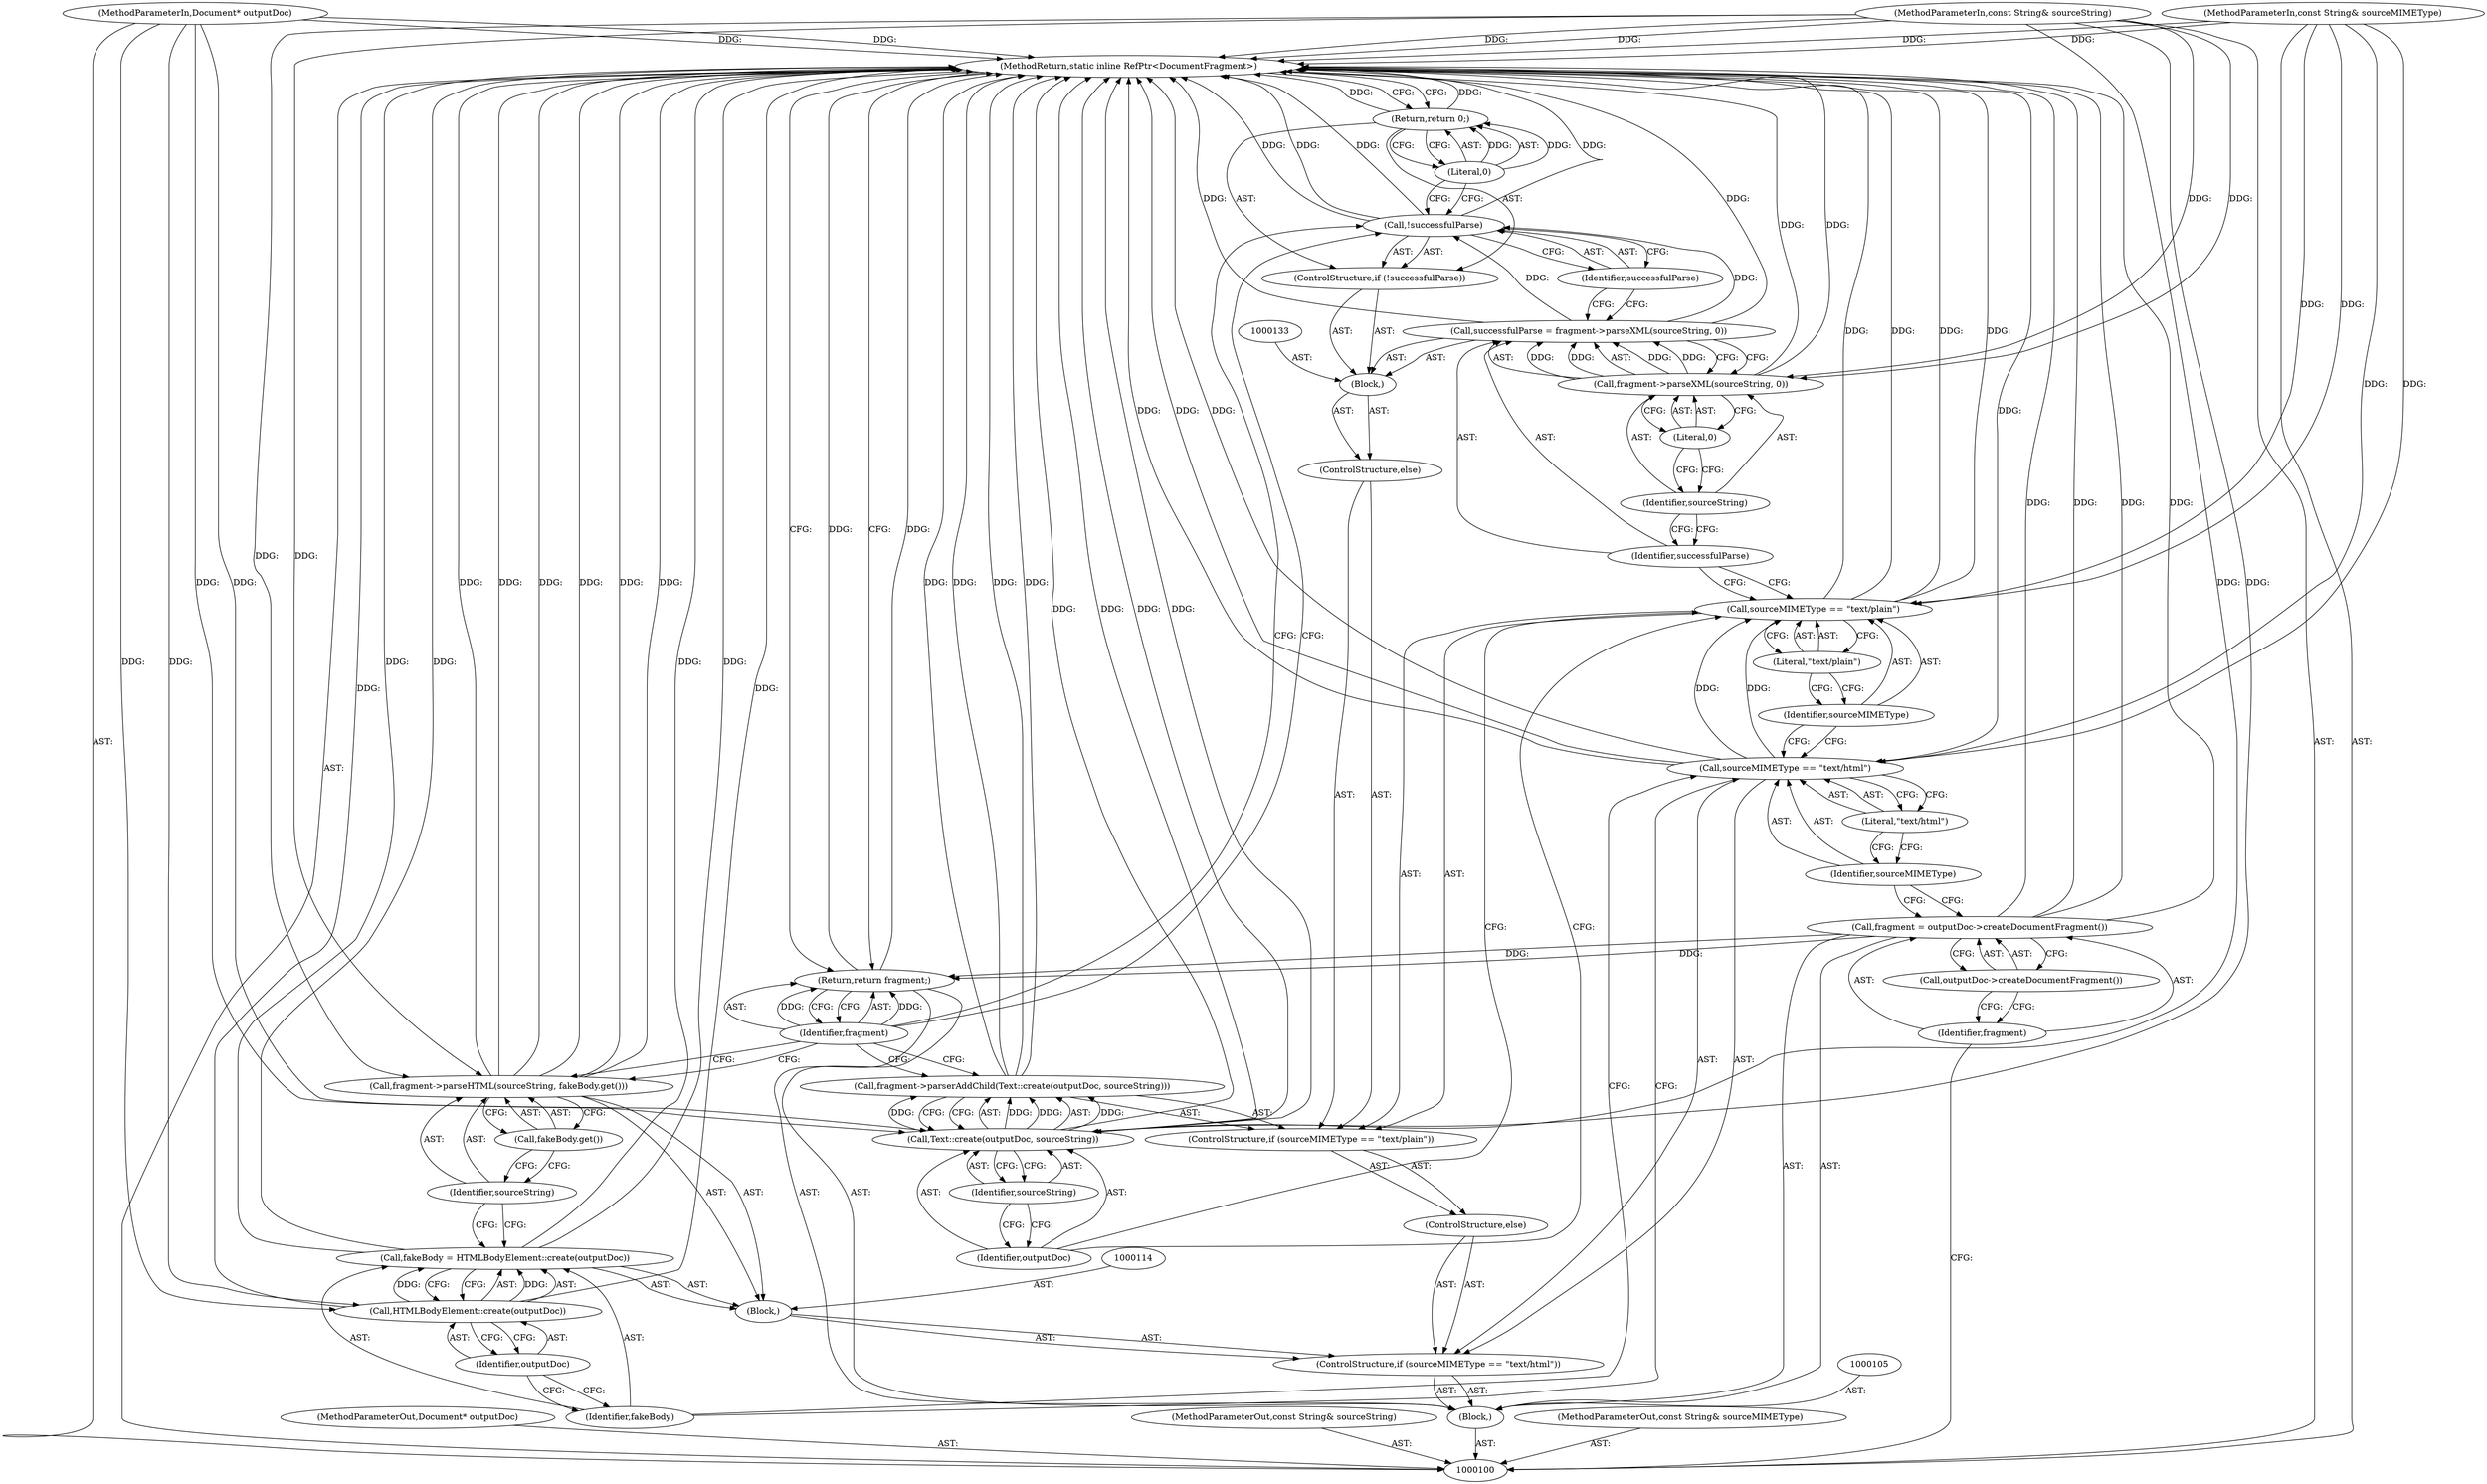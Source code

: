 digraph "1_Chrome_73edae623529f04c668268de49d00324b96166a2_9" {
"1000146" [label="(MethodReturn,static inline RefPtr<DocumentFragment>)"];
"1000103" [label="(MethodParameterIn,Document* outputDoc)"];
"1000202" [label="(MethodParameterOut,Document* outputDoc)"];
"1000101" [label="(MethodParameterIn,const String& sourceString)"];
"1000200" [label="(MethodParameterOut,const String& sourceString)"];
"1000102" [label="(MethodParameterIn,const String& sourceMIMEType)"];
"1000201" [label="(MethodParameterOut,const String& sourceMIMEType)"];
"1000134" [label="(Call,successfulParse = fragment->parseXML(sourceString, 0))"];
"1000135" [label="(Identifier,successfulParse)"];
"1000136" [label="(Call,fragment->parseXML(sourceString, 0))"];
"1000137" [label="(Identifier,sourceString)"];
"1000138" [label="(Literal,0)"];
"1000132" [label="(Block,)"];
"1000140" [label="(Call,!successfulParse)"];
"1000141" [label="(Identifier,successfulParse)"];
"1000139" [label="(ControlStructure,if (!successfulParse))"];
"1000142" [label="(Return,return 0;)"];
"1000143" [label="(Literal,0)"];
"1000145" [label="(Identifier,fragment)"];
"1000144" [label="(Return,return fragment;)"];
"1000104" [label="(Block,)"];
"1000106" [label="(Call,fragment = outputDoc->createDocumentFragment())"];
"1000107" [label="(Identifier,fragment)"];
"1000108" [label="(Call,outputDoc->createDocumentFragment())"];
"1000112" [label="(Literal,\"text/html\")"];
"1000109" [label="(ControlStructure,if (sourceMIMEType == \"text/html\"))"];
"1000110" [label="(Call,sourceMIMEType == \"text/html\")"];
"1000111" [label="(Identifier,sourceMIMEType)"];
"1000115" [label="(Call,fakeBody = HTMLBodyElement::create(outputDoc))"];
"1000116" [label="(Identifier,fakeBody)"];
"1000117" [label="(Call,HTMLBodyElement::create(outputDoc))"];
"1000118" [label="(Identifier,outputDoc)"];
"1000113" [label="(Block,)"];
"1000120" [label="(Identifier,sourceString)"];
"1000121" [label="(Call,fakeBody.get())"];
"1000119" [label="(Call,fragment->parseHTML(sourceString, fakeBody.get()))"];
"1000123" [label="(ControlStructure,if (sourceMIMEType == \"text/plain\"))"];
"1000124" [label="(Call,sourceMIMEType == \"text/plain\")"];
"1000125" [label="(Identifier,sourceMIMEType)"];
"1000126" [label="(Literal,\"text/plain\")"];
"1000122" [label="(ControlStructure,else)"];
"1000128" [label="(Call,Text::create(outputDoc, sourceString))"];
"1000129" [label="(Identifier,outputDoc)"];
"1000130" [label="(Identifier,sourceString)"];
"1000127" [label="(Call,fragment->parserAddChild(Text::create(outputDoc, sourceString)))"];
"1000131" [label="(ControlStructure,else)"];
"1000146" -> "1000100"  [label="AST: "];
"1000146" -> "1000142"  [label="CFG: "];
"1000146" -> "1000144"  [label="CFG: "];
"1000144" -> "1000146"  [label="DDG: "];
"1000142" -> "1000146"  [label="DDG: "];
"1000115" -> "1000146"  [label="DDG: "];
"1000115" -> "1000146"  [label="DDG: "];
"1000128" -> "1000146"  [label="DDG: "];
"1000128" -> "1000146"  [label="DDG: "];
"1000124" -> "1000146"  [label="DDG: "];
"1000124" -> "1000146"  [label="DDG: "];
"1000106" -> "1000146"  [label="DDG: "];
"1000106" -> "1000146"  [label="DDG: "];
"1000140" -> "1000146"  [label="DDG: "];
"1000140" -> "1000146"  [label="DDG: "];
"1000127" -> "1000146"  [label="DDG: "];
"1000127" -> "1000146"  [label="DDG: "];
"1000117" -> "1000146"  [label="DDG: "];
"1000102" -> "1000146"  [label="DDG: "];
"1000134" -> "1000146"  [label="DDG: "];
"1000119" -> "1000146"  [label="DDG: "];
"1000119" -> "1000146"  [label="DDG: "];
"1000119" -> "1000146"  [label="DDG: "];
"1000103" -> "1000146"  [label="DDG: "];
"1000101" -> "1000146"  [label="DDG: "];
"1000110" -> "1000146"  [label="DDG: "];
"1000110" -> "1000146"  [label="DDG: "];
"1000136" -> "1000146"  [label="DDG: "];
"1000103" -> "1000100"  [label="AST: "];
"1000103" -> "1000146"  [label="DDG: "];
"1000103" -> "1000117"  [label="DDG: "];
"1000103" -> "1000128"  [label="DDG: "];
"1000202" -> "1000100"  [label="AST: "];
"1000101" -> "1000100"  [label="AST: "];
"1000101" -> "1000146"  [label="DDG: "];
"1000101" -> "1000119"  [label="DDG: "];
"1000101" -> "1000128"  [label="DDG: "];
"1000101" -> "1000136"  [label="DDG: "];
"1000200" -> "1000100"  [label="AST: "];
"1000102" -> "1000100"  [label="AST: "];
"1000102" -> "1000146"  [label="DDG: "];
"1000102" -> "1000110"  [label="DDG: "];
"1000102" -> "1000124"  [label="DDG: "];
"1000201" -> "1000100"  [label="AST: "];
"1000134" -> "1000132"  [label="AST: "];
"1000134" -> "1000136"  [label="CFG: "];
"1000135" -> "1000134"  [label="AST: "];
"1000136" -> "1000134"  [label="AST: "];
"1000141" -> "1000134"  [label="CFG: "];
"1000134" -> "1000146"  [label="DDG: "];
"1000136" -> "1000134"  [label="DDG: "];
"1000136" -> "1000134"  [label="DDG: "];
"1000134" -> "1000140"  [label="DDG: "];
"1000135" -> "1000134"  [label="AST: "];
"1000135" -> "1000124"  [label="CFG: "];
"1000137" -> "1000135"  [label="CFG: "];
"1000136" -> "1000134"  [label="AST: "];
"1000136" -> "1000138"  [label="CFG: "];
"1000137" -> "1000136"  [label="AST: "];
"1000138" -> "1000136"  [label="AST: "];
"1000134" -> "1000136"  [label="CFG: "];
"1000136" -> "1000146"  [label="DDG: "];
"1000136" -> "1000134"  [label="DDG: "];
"1000136" -> "1000134"  [label="DDG: "];
"1000101" -> "1000136"  [label="DDG: "];
"1000137" -> "1000136"  [label="AST: "];
"1000137" -> "1000135"  [label="CFG: "];
"1000138" -> "1000137"  [label="CFG: "];
"1000138" -> "1000136"  [label="AST: "];
"1000138" -> "1000137"  [label="CFG: "];
"1000136" -> "1000138"  [label="CFG: "];
"1000132" -> "1000131"  [label="AST: "];
"1000133" -> "1000132"  [label="AST: "];
"1000134" -> "1000132"  [label="AST: "];
"1000139" -> "1000132"  [label="AST: "];
"1000140" -> "1000139"  [label="AST: "];
"1000140" -> "1000141"  [label="CFG: "];
"1000141" -> "1000140"  [label="AST: "];
"1000143" -> "1000140"  [label="CFG: "];
"1000145" -> "1000140"  [label="CFG: "];
"1000140" -> "1000146"  [label="DDG: "];
"1000140" -> "1000146"  [label="DDG: "];
"1000134" -> "1000140"  [label="DDG: "];
"1000141" -> "1000140"  [label="AST: "];
"1000141" -> "1000134"  [label="CFG: "];
"1000140" -> "1000141"  [label="CFG: "];
"1000139" -> "1000132"  [label="AST: "];
"1000140" -> "1000139"  [label="AST: "];
"1000142" -> "1000139"  [label="AST: "];
"1000142" -> "1000139"  [label="AST: "];
"1000142" -> "1000143"  [label="CFG: "];
"1000143" -> "1000142"  [label="AST: "];
"1000146" -> "1000142"  [label="CFG: "];
"1000142" -> "1000146"  [label="DDG: "];
"1000143" -> "1000142"  [label="DDG: "];
"1000143" -> "1000142"  [label="AST: "];
"1000143" -> "1000140"  [label="CFG: "];
"1000142" -> "1000143"  [label="CFG: "];
"1000143" -> "1000142"  [label="DDG: "];
"1000145" -> "1000144"  [label="AST: "];
"1000145" -> "1000119"  [label="CFG: "];
"1000145" -> "1000127"  [label="CFG: "];
"1000145" -> "1000140"  [label="CFG: "];
"1000144" -> "1000145"  [label="CFG: "];
"1000145" -> "1000144"  [label="DDG: "];
"1000144" -> "1000104"  [label="AST: "];
"1000144" -> "1000145"  [label="CFG: "];
"1000145" -> "1000144"  [label="AST: "];
"1000146" -> "1000144"  [label="CFG: "];
"1000144" -> "1000146"  [label="DDG: "];
"1000145" -> "1000144"  [label="DDG: "];
"1000106" -> "1000144"  [label="DDG: "];
"1000104" -> "1000100"  [label="AST: "];
"1000105" -> "1000104"  [label="AST: "];
"1000106" -> "1000104"  [label="AST: "];
"1000109" -> "1000104"  [label="AST: "];
"1000144" -> "1000104"  [label="AST: "];
"1000106" -> "1000104"  [label="AST: "];
"1000106" -> "1000108"  [label="CFG: "];
"1000107" -> "1000106"  [label="AST: "];
"1000108" -> "1000106"  [label="AST: "];
"1000111" -> "1000106"  [label="CFG: "];
"1000106" -> "1000146"  [label="DDG: "];
"1000106" -> "1000146"  [label="DDG: "];
"1000106" -> "1000144"  [label="DDG: "];
"1000107" -> "1000106"  [label="AST: "];
"1000107" -> "1000100"  [label="CFG: "];
"1000108" -> "1000107"  [label="CFG: "];
"1000108" -> "1000106"  [label="AST: "];
"1000108" -> "1000107"  [label="CFG: "];
"1000106" -> "1000108"  [label="CFG: "];
"1000112" -> "1000110"  [label="AST: "];
"1000112" -> "1000111"  [label="CFG: "];
"1000110" -> "1000112"  [label="CFG: "];
"1000109" -> "1000104"  [label="AST: "];
"1000110" -> "1000109"  [label="AST: "];
"1000113" -> "1000109"  [label="AST: "];
"1000122" -> "1000109"  [label="AST: "];
"1000110" -> "1000109"  [label="AST: "];
"1000110" -> "1000112"  [label="CFG: "];
"1000111" -> "1000110"  [label="AST: "];
"1000112" -> "1000110"  [label="AST: "];
"1000116" -> "1000110"  [label="CFG: "];
"1000125" -> "1000110"  [label="CFG: "];
"1000110" -> "1000146"  [label="DDG: "];
"1000110" -> "1000146"  [label="DDG: "];
"1000102" -> "1000110"  [label="DDG: "];
"1000110" -> "1000124"  [label="DDG: "];
"1000111" -> "1000110"  [label="AST: "];
"1000111" -> "1000106"  [label="CFG: "];
"1000112" -> "1000111"  [label="CFG: "];
"1000115" -> "1000113"  [label="AST: "];
"1000115" -> "1000117"  [label="CFG: "];
"1000116" -> "1000115"  [label="AST: "];
"1000117" -> "1000115"  [label="AST: "];
"1000120" -> "1000115"  [label="CFG: "];
"1000115" -> "1000146"  [label="DDG: "];
"1000115" -> "1000146"  [label="DDG: "];
"1000117" -> "1000115"  [label="DDG: "];
"1000116" -> "1000115"  [label="AST: "];
"1000116" -> "1000110"  [label="CFG: "];
"1000118" -> "1000116"  [label="CFG: "];
"1000117" -> "1000115"  [label="AST: "];
"1000117" -> "1000118"  [label="CFG: "];
"1000118" -> "1000117"  [label="AST: "];
"1000115" -> "1000117"  [label="CFG: "];
"1000117" -> "1000146"  [label="DDG: "];
"1000117" -> "1000115"  [label="DDG: "];
"1000103" -> "1000117"  [label="DDG: "];
"1000118" -> "1000117"  [label="AST: "];
"1000118" -> "1000116"  [label="CFG: "];
"1000117" -> "1000118"  [label="CFG: "];
"1000113" -> "1000109"  [label="AST: "];
"1000114" -> "1000113"  [label="AST: "];
"1000115" -> "1000113"  [label="AST: "];
"1000119" -> "1000113"  [label="AST: "];
"1000120" -> "1000119"  [label="AST: "];
"1000120" -> "1000115"  [label="CFG: "];
"1000121" -> "1000120"  [label="CFG: "];
"1000121" -> "1000119"  [label="AST: "];
"1000121" -> "1000120"  [label="CFG: "];
"1000119" -> "1000121"  [label="CFG: "];
"1000119" -> "1000113"  [label="AST: "];
"1000119" -> "1000121"  [label="CFG: "];
"1000120" -> "1000119"  [label="AST: "];
"1000121" -> "1000119"  [label="AST: "];
"1000145" -> "1000119"  [label="CFG: "];
"1000119" -> "1000146"  [label="DDG: "];
"1000119" -> "1000146"  [label="DDG: "];
"1000119" -> "1000146"  [label="DDG: "];
"1000101" -> "1000119"  [label="DDG: "];
"1000123" -> "1000122"  [label="AST: "];
"1000124" -> "1000123"  [label="AST: "];
"1000127" -> "1000123"  [label="AST: "];
"1000131" -> "1000123"  [label="AST: "];
"1000124" -> "1000123"  [label="AST: "];
"1000124" -> "1000126"  [label="CFG: "];
"1000125" -> "1000124"  [label="AST: "];
"1000126" -> "1000124"  [label="AST: "];
"1000129" -> "1000124"  [label="CFG: "];
"1000135" -> "1000124"  [label="CFG: "];
"1000124" -> "1000146"  [label="DDG: "];
"1000124" -> "1000146"  [label="DDG: "];
"1000110" -> "1000124"  [label="DDG: "];
"1000102" -> "1000124"  [label="DDG: "];
"1000125" -> "1000124"  [label="AST: "];
"1000125" -> "1000110"  [label="CFG: "];
"1000126" -> "1000125"  [label="CFG: "];
"1000126" -> "1000124"  [label="AST: "];
"1000126" -> "1000125"  [label="CFG: "];
"1000124" -> "1000126"  [label="CFG: "];
"1000122" -> "1000109"  [label="AST: "];
"1000123" -> "1000122"  [label="AST: "];
"1000128" -> "1000127"  [label="AST: "];
"1000128" -> "1000130"  [label="CFG: "];
"1000129" -> "1000128"  [label="AST: "];
"1000130" -> "1000128"  [label="AST: "];
"1000127" -> "1000128"  [label="CFG: "];
"1000128" -> "1000146"  [label="DDG: "];
"1000128" -> "1000146"  [label="DDG: "];
"1000128" -> "1000127"  [label="DDG: "];
"1000128" -> "1000127"  [label="DDG: "];
"1000103" -> "1000128"  [label="DDG: "];
"1000101" -> "1000128"  [label="DDG: "];
"1000129" -> "1000128"  [label="AST: "];
"1000129" -> "1000124"  [label="CFG: "];
"1000130" -> "1000129"  [label="CFG: "];
"1000130" -> "1000128"  [label="AST: "];
"1000130" -> "1000129"  [label="CFG: "];
"1000128" -> "1000130"  [label="CFG: "];
"1000127" -> "1000123"  [label="AST: "];
"1000127" -> "1000128"  [label="CFG: "];
"1000128" -> "1000127"  [label="AST: "];
"1000145" -> "1000127"  [label="CFG: "];
"1000127" -> "1000146"  [label="DDG: "];
"1000127" -> "1000146"  [label="DDG: "];
"1000128" -> "1000127"  [label="DDG: "];
"1000128" -> "1000127"  [label="DDG: "];
"1000131" -> "1000123"  [label="AST: "];
"1000132" -> "1000131"  [label="AST: "];
}
